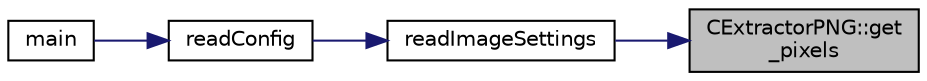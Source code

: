 digraph "CExtractorPNG::get_pixels"
{
 // LATEX_PDF_SIZE
  edge [fontname="Helvetica",fontsize="10",labelfontname="Helvetica",labelfontsize="10"];
  node [fontname="Helvetica",fontsize="10",shape=record];
  rankdir="RL";
  Node1 [label="CExtractorPNG::get\l_pixels",height=0.2,width=0.4,color="black", fillcolor="grey75", style="filled", fontcolor="black",tooltip=" "];
  Node1 -> Node2 [dir="back",color="midnightblue",fontsize="10",style="solid"];
  Node2 [label="readImageSettings",height=0.2,width=0.4,color="black", fillcolor="white", style="filled",URL="$readConfig_8cpp.html#a1dcac510cdac9b9fc26e098ef3eef67e",tooltip=" "];
  Node2 -> Node3 [dir="back",color="midnightblue",fontsize="10",style="solid"];
  Node3 [label="readConfig",height=0.2,width=0.4,color="black", fillcolor="white", style="filled",URL="$readConfig_8cpp.html#ac3a85c497b611b8c4bc6c0679a16efab",tooltip=" "];
  Node3 -> Node4 [dir="back",color="midnightblue",fontsize="10",style="solid"];
  Node4 [label="main",height=0.2,width=0.4,color="black", fillcolor="white", style="filled",URL="$main_8cpp.html#a0ddf1224851353fc92bfbff6f499fa97",tooltip=" "];
}
